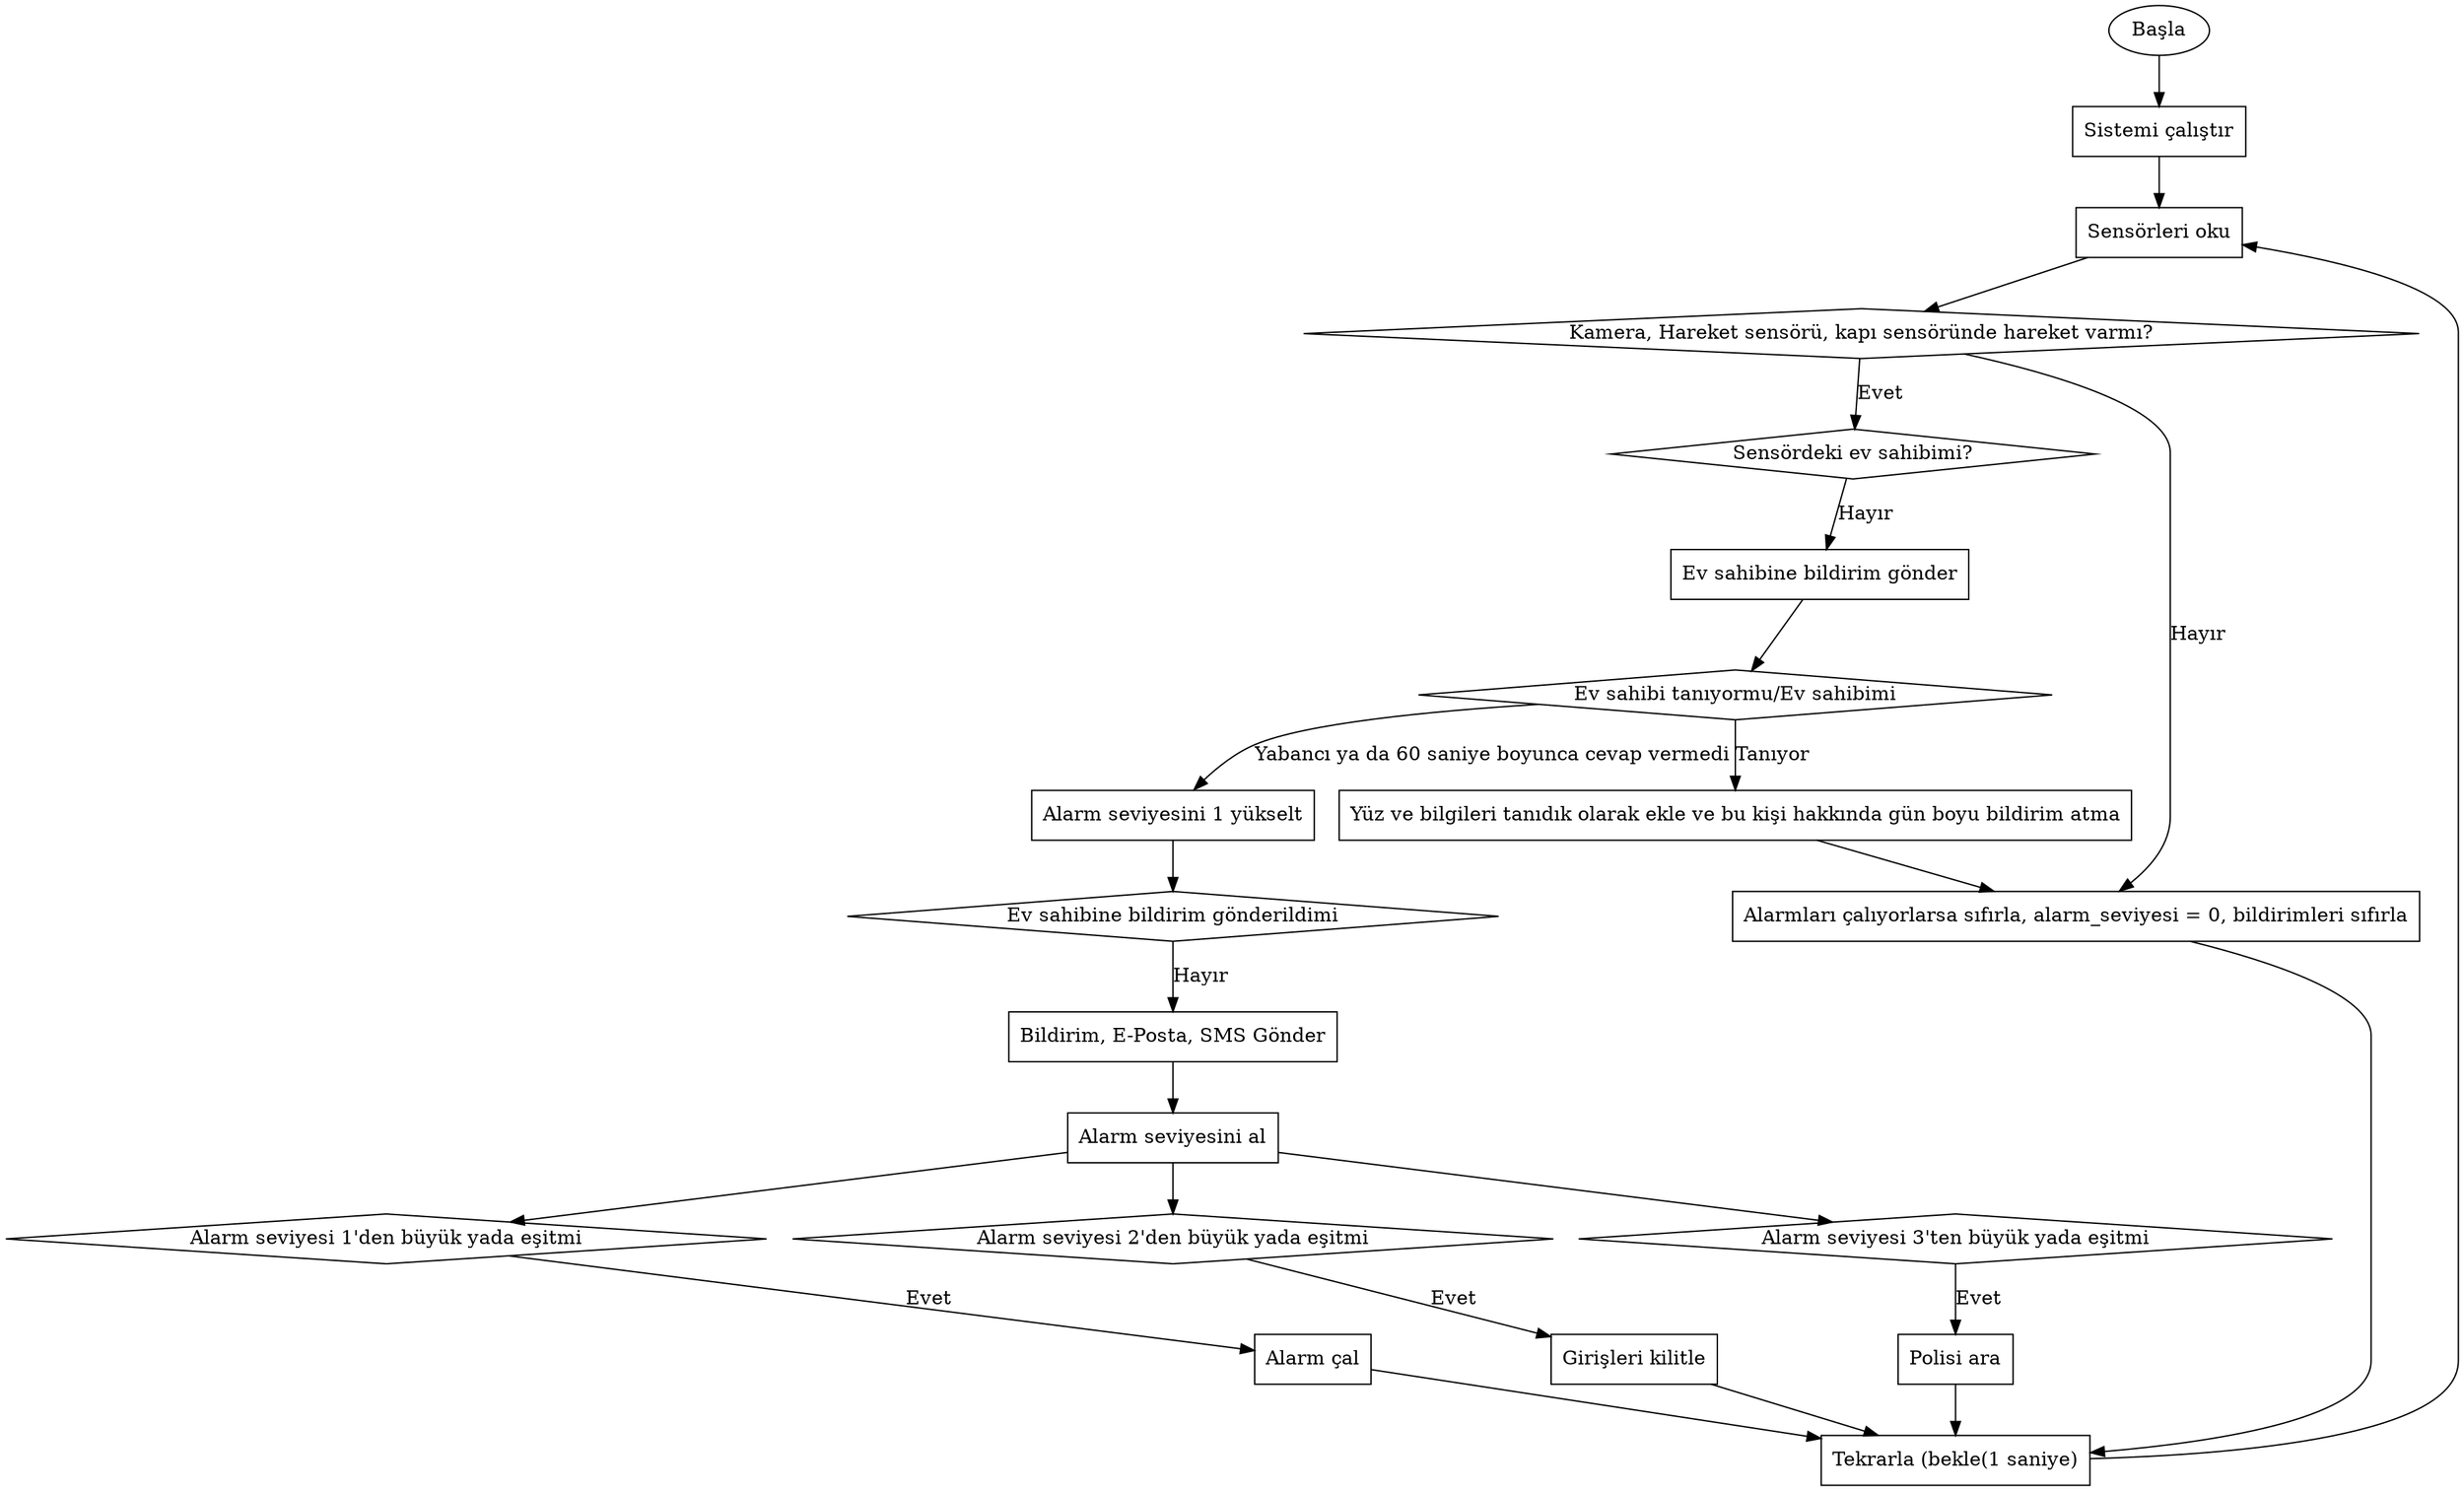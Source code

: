 digraph G{
    start[label="Başla", shape=oval]
    sistemi_calistir[label="Sistemi çalıştır", shape=rectangle]
    sensorleri_oku [label="Sensörleri oku", shape=rectangle]
    sensorlerde_hareket_varmi[label="Kamera, Hareket sensörü, kapı sensöründe hareket varmı?", shape=diamond]
    sensordeki_ev_sahibimi[label="Sensördeki ev sahibimi?", shape=diamond]
    bildirim_gönderildimi[label="Ev sahibine bildirim gönderildimi", shape=diamond]
    bildirim_gönder[label="Bildirim, E-Posta, SMS Gönder", shape=rectangle]
    alarm_seviyesi_durumu [label="Alarm seviyesini al", shape=rectangle]
    alarm_seviyesi_1 [label="Alarm seviyesi 1'den büyük yada eşitmi", shape=diamond]
    alarm_seviyesi_2 [label="Alarm seviyesi 2'den büyük yada eşitmi", shape=diamond]
    alarm_seviyesi_3 [label="Alarm seviyesi 3'ten büyük yada eşitmi", shape=diamond]
    alarm_seviyesi_1_yap [label="Alarm çal", shape=rectangle]
    alarm_seviyesi_2_yap [label="Girişleri kilitle", shape=rectangle]
    alarm_seviyesi_3_yap [label="Polisi ara", shape=rectangle]
    alarm_seviyesini_yukselt [label="Alarm seviyesini 1 yükselt", shape=rectangle]
    tekrarla [label="Tekrarla (bekle(1 saniye)", shape=rectangle]
    normal [label="Alarmları çalıyorlarsa sıfırla, alarm_seviyesi = 0, bildirimleri sıfırla", shape=rectangle]
    test_bildirimi_gönder [label="Ev sahibine bildirim gönder", shape=rectangle]
    bildirim_cevabi [label="Ev sahibi tanıyormu/Ev sahibimi", shape=diamond]
    database_ekle [label="Yüz ve bilgileri tanıdık olarak ekle ve bu kişi hakkında gün boyu bildirim atma", shape=rectangle]
    
    start -> sistemi_calistir -> sensorleri_oku
    sensorleri_oku -> sensorlerde_hareket_varmi
    sensorlerde_hareket_varmi -> sensordeki_ev_sahibimi [label="Evet"]
    sensordeki_ev_sahibimi -> test_bildirimi_gönder [label="Hayır"]
    test_bildirimi_gönder -> bildirim_cevabi
    bildirim_cevabi -> alarm_seviyesini_yukselt [label="Yabancı ya da 60 saniye boyunca cevap vermedi"]
    bildirim_cevabi -> database_ekle[label="Tanıyor"]
    database_ekle -> normal
    alarm_seviyesini_yukselt -> bildirim_gönderildimi
    bildirim_gönderildimi -> bildirim_gönder [label="Hayır"]
    bildirim_gönder -> alarm_seviyesi_durumu
    alarm_seviyesi_durumu -> alarm_seviyesi_1
    alarm_seviyesi_durumu -> alarm_seviyesi_2
    alarm_seviyesi_durumu -> alarm_seviyesi_3
    alarm_seviyesi_1 -> alarm_seviyesi_1_yap [label="Evet"]
    alarm_seviyesi_2 -> alarm_seviyesi_2_yap [label="Evet"]
    alarm_seviyesi_3 -> alarm_seviyesi_3_yap [label="Evet"]
    alarm_seviyesi_1_yap -> tekrarla
    alarm_seviyesi_2_yap -> tekrarla
    alarm_seviyesi_3_yap -> tekrarla
    tekrarla -> sensorleri_oku
    sensorlerde_hareket_varmi -> normal [label="Hayır"]
    normal -> tekrarla
}